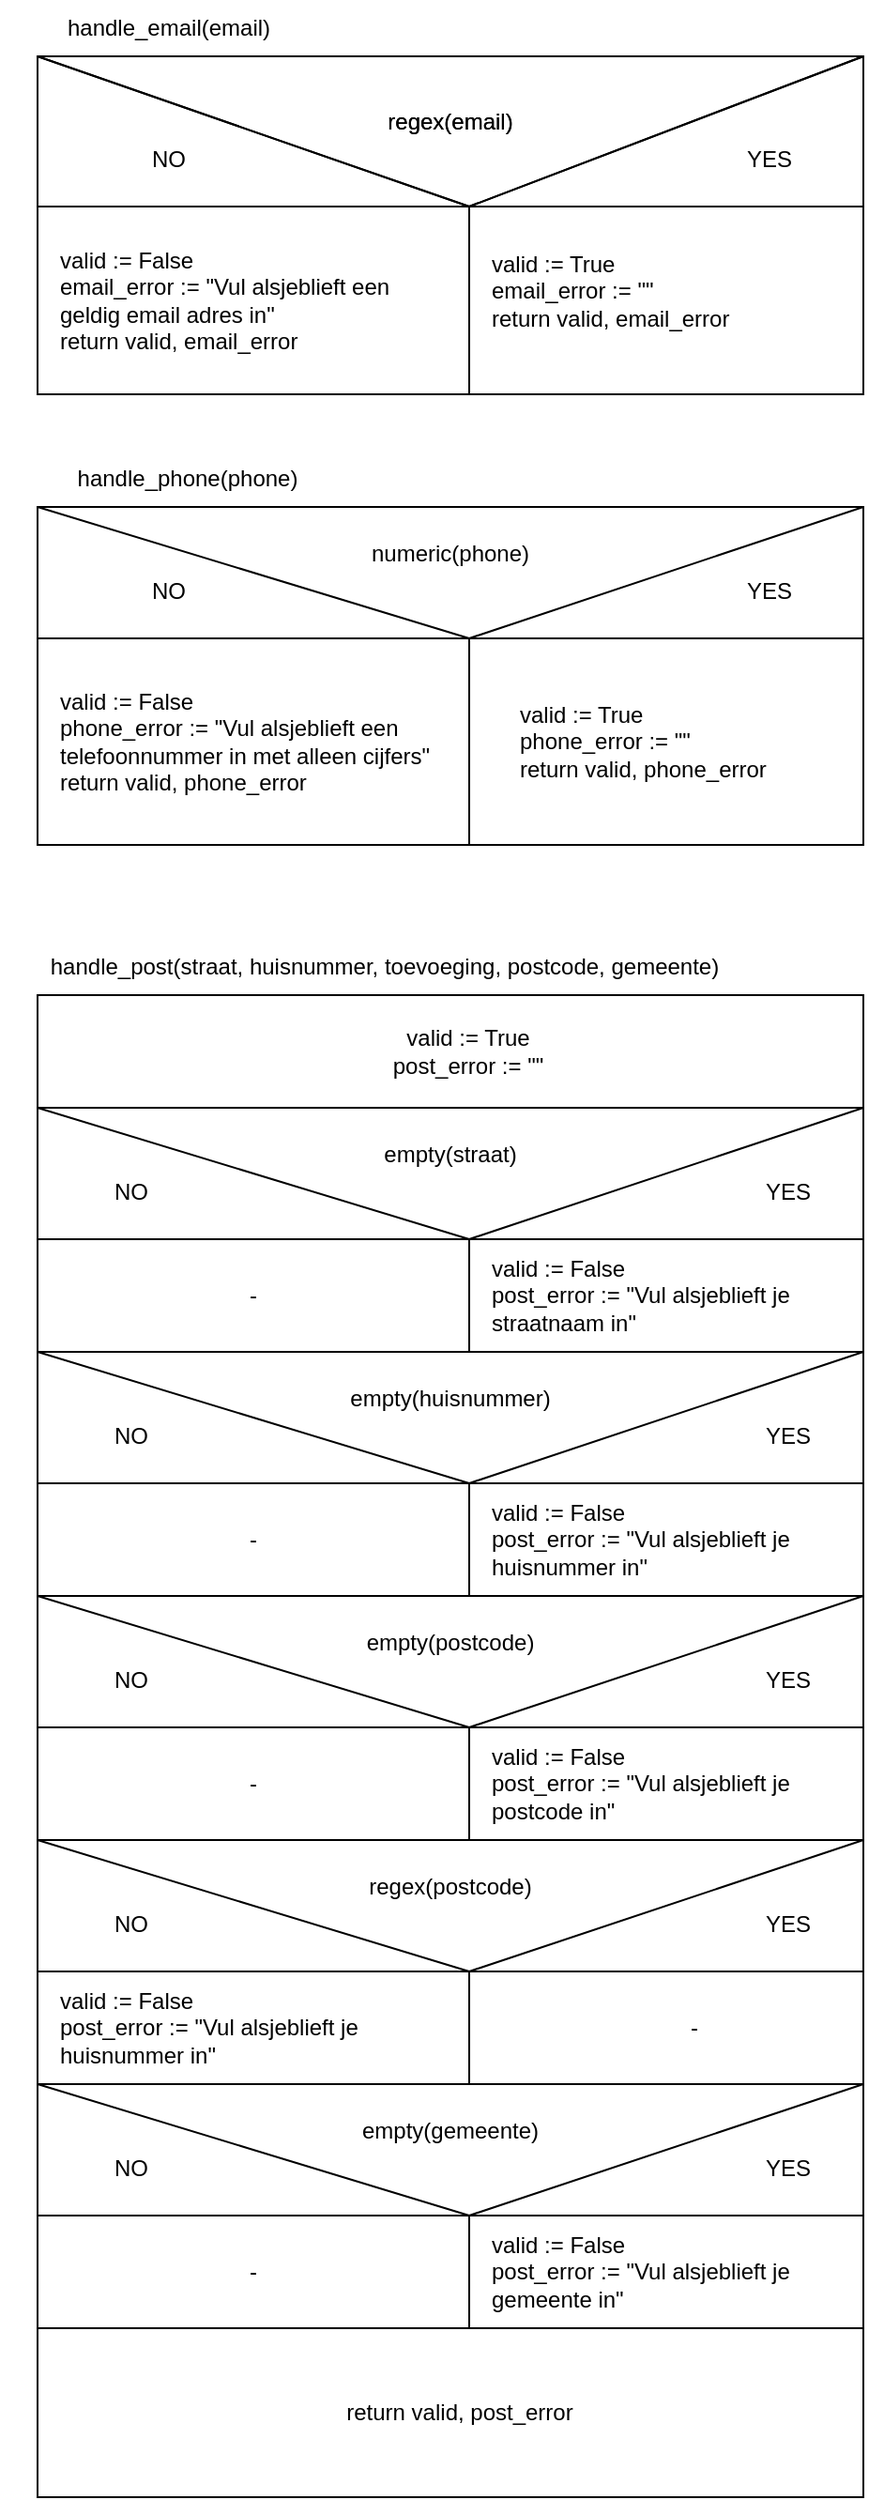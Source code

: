<mxfile>
    <diagram id="x2ejT5EVNbOWOBBeCwr7" name="Page-1">
        <mxGraphModel dx="1173" dy="423" grid="1" gridSize="10" guides="1" tooltips="1" connect="1" arrows="1" fold="1" page="1" pageScale="1" pageWidth="850" pageHeight="1100" math="0" shadow="0">
            <root>
                <mxCell id="0"/>
                <mxCell id="1" parent="0"/>
                <mxCell id="2" value="" style="rounded=0;whiteSpace=wrap;html=1;" vertex="1" parent="1">
                    <mxGeometry x="220" y="110" width="440" height="180" as="geometry"/>
                </mxCell>
                <mxCell id="4" value="" style="rounded=0;whiteSpace=wrap;html=1;" vertex="1" parent="1">
                    <mxGeometry x="220" y="190" width="230" height="100" as="geometry"/>
                </mxCell>
                <mxCell id="5" value="" style="rounded=0;whiteSpace=wrap;html=1;" vertex="1" parent="1">
                    <mxGeometry x="450" y="190" width="210" height="100" as="geometry"/>
                </mxCell>
                <mxCell id="7" value="" style="endArrow=none;html=1;exitX=1;exitY=0;exitDx=0;exitDy=0;entryX=1;entryY=0;entryDx=0;entryDy=0;" edge="1" parent="1" source="4" target="2">
                    <mxGeometry width="50" height="50" relative="1" as="geometry">
                        <mxPoint x="400" y="180" as="sourcePoint"/>
                        <mxPoint x="450" y="130" as="targetPoint"/>
                    </mxGeometry>
                </mxCell>
                <mxCell id="8" value="" style="endArrow=none;html=1;exitX=1;exitY=0;exitDx=0;exitDy=0;entryX=0;entryY=0;entryDx=0;entryDy=0;" edge="1" parent="1" source="4" target="2">
                    <mxGeometry width="50" height="50" relative="1" as="geometry">
                        <mxPoint x="400" y="180" as="sourcePoint"/>
                        <mxPoint x="450" y="130" as="targetPoint"/>
                    </mxGeometry>
                </mxCell>
                <mxCell id="9" value="regex(email)" style="text;html=1;strokeColor=none;fillColor=none;align=center;verticalAlign=middle;whiteSpace=wrap;rounded=0;" vertex="1" parent="1">
                    <mxGeometry x="410" y="130" width="60" height="30" as="geometry"/>
                </mxCell>
                <mxCell id="10" value="NO" style="text;html=1;strokeColor=none;fillColor=none;align=center;verticalAlign=middle;whiteSpace=wrap;rounded=0;" vertex="1" parent="1">
                    <mxGeometry x="260" y="150" width="60" height="30" as="geometry"/>
                </mxCell>
                <mxCell id="11" value="valid := False&lt;br&gt;email_error := &quot;Vul alsjeblieft een geldig email adres in&quot;&lt;br&gt;return valid, email_error" style="text;html=1;strokeColor=none;fillColor=none;align=left;verticalAlign=middle;whiteSpace=wrap;rounded=0;" vertex="1" parent="1">
                    <mxGeometry x="230" y="200" width="210" height="80" as="geometry"/>
                </mxCell>
                <mxCell id="12" value="valid := True&lt;br&gt;email_error := &quot;&quot;&lt;br&gt;return valid, email_error" style="text;html=1;strokeColor=none;fillColor=none;align=left;verticalAlign=middle;whiteSpace=wrap;rounded=0;" vertex="1" parent="1">
                    <mxGeometry x="460" y="220" width="160" height="30" as="geometry"/>
                </mxCell>
                <mxCell id="13" value="" style="rounded=0;whiteSpace=wrap;html=1;" vertex="1" parent="1">
                    <mxGeometry x="220" y="350" width="440" height="180" as="geometry"/>
                </mxCell>
                <mxCell id="14" value="handle_phone(phone)" style="text;html=1;strokeColor=none;fillColor=none;align=center;verticalAlign=middle;whiteSpace=wrap;rounded=0;" vertex="1" parent="1">
                    <mxGeometry x="270" y="320" width="60" height="30" as="geometry"/>
                </mxCell>
                <mxCell id="15" value="numeric(phone)" style="text;html=1;strokeColor=none;fillColor=none;align=center;verticalAlign=middle;whiteSpace=wrap;rounded=0;" vertex="1" parent="1">
                    <mxGeometry x="410" y="360" width="60" height="30" as="geometry"/>
                </mxCell>
                <mxCell id="17" value="" style="rounded=0;whiteSpace=wrap;html=1;" vertex="1" parent="1">
                    <mxGeometry x="220" y="420" width="230" height="110" as="geometry"/>
                </mxCell>
                <mxCell id="18" value="" style="rounded=0;whiteSpace=wrap;html=1;" vertex="1" parent="1">
                    <mxGeometry x="450" y="420" width="210" height="110" as="geometry"/>
                </mxCell>
                <mxCell id="19" value="" style="endArrow=none;html=1;exitX=0;exitY=0;exitDx=0;exitDy=0;entryX=1;entryY=0;entryDx=0;entryDy=0;" edge="1" parent="1" source="18" target="13">
                    <mxGeometry width="50" height="50" relative="1" as="geometry">
                        <mxPoint x="400" y="290" as="sourcePoint"/>
                        <mxPoint x="450" y="240" as="targetPoint"/>
                    </mxGeometry>
                </mxCell>
                <mxCell id="20" value="" style="endArrow=none;html=1;exitX=0;exitY=0;exitDx=0;exitDy=0;entryX=0;entryY=0;entryDx=0;entryDy=0;" edge="1" parent="1" source="13" target="18">
                    <mxGeometry width="50" height="50" relative="1" as="geometry">
                        <mxPoint x="400" y="290" as="sourcePoint"/>
                        <mxPoint x="450" y="240" as="targetPoint"/>
                    </mxGeometry>
                </mxCell>
                <mxCell id="22" value="YES" style="text;html=1;strokeColor=none;fillColor=none;align=center;verticalAlign=middle;whiteSpace=wrap;rounded=0;" vertex="1" parent="1">
                    <mxGeometry x="580" y="380" width="60" height="30" as="geometry"/>
                </mxCell>
                <mxCell id="24" value="YES" style="text;html=1;strokeColor=none;fillColor=none;align=center;verticalAlign=middle;whiteSpace=wrap;rounded=0;" vertex="1" parent="1">
                    <mxGeometry x="580" y="150" width="60" height="30" as="geometry"/>
                </mxCell>
                <mxCell id="25" value="NO" style="text;html=1;strokeColor=none;fillColor=none;align=center;verticalAlign=middle;whiteSpace=wrap;rounded=0;" vertex="1" parent="1">
                    <mxGeometry x="260" y="380" width="60" height="30" as="geometry"/>
                </mxCell>
                <mxCell id="27" value="valid := False&lt;br&gt;phone_error := &quot;Vul alsjeblieft een telefoonnummer in met alleen cijfers&quot;&lt;br&gt;return valid, phone_error" style="text;html=1;strokeColor=none;fillColor=none;align=left;verticalAlign=middle;whiteSpace=wrap;rounded=0;" vertex="1" parent="1">
                    <mxGeometry x="230" y="460" width="270" height="30" as="geometry"/>
                </mxCell>
                <mxCell id="29" value="" style="rounded=0;whiteSpace=wrap;html=1;" vertex="1" parent="1">
                    <mxGeometry x="220" y="670" width="440" height="740" as="geometry"/>
                </mxCell>
                <mxCell id="30" value="" style="rounded=0;whiteSpace=wrap;html=1;" vertex="1" parent="1">
                    <mxGeometry x="220" y="740" width="230" height="60" as="geometry"/>
                </mxCell>
                <mxCell id="31" value="" style="endArrow=none;html=1;exitX=1;exitY=0;exitDx=0;exitDy=0;entryX=1;entryY=0;entryDx=0;entryDy=0;" edge="1" parent="1" source="30" target="29">
                    <mxGeometry width="50" height="50" relative="1" as="geometry">
                        <mxPoint x="400" y="540" as="sourcePoint"/>
                        <mxPoint x="450" y="490" as="targetPoint"/>
                    </mxGeometry>
                </mxCell>
                <mxCell id="32" value="" style="endArrow=none;html=1;exitX=0;exitY=0;exitDx=0;exitDy=0;entryX=1;entryY=0;entryDx=0;entryDy=0;" edge="1" parent="1" source="29" target="30">
                    <mxGeometry width="50" height="50" relative="1" as="geometry">
                        <mxPoint x="400" y="540" as="sourcePoint"/>
                        <mxPoint x="450" y="490" as="targetPoint"/>
                    </mxGeometry>
                </mxCell>
                <mxCell id="33" value="handle_post(straat, huisnummer, toevoeging, postcode, gemeente)" style="text;html=1;strokeColor=none;fillColor=none;align=center;verticalAlign=middle;whiteSpace=wrap;rounded=0;" vertex="1" parent="1">
                    <mxGeometry x="210" y="580" width="390" height="30" as="geometry"/>
                </mxCell>
                <mxCell id="34" value="" style="rounded=0;whiteSpace=wrap;html=1;" vertex="1" parent="1">
                    <mxGeometry x="450" y="740" width="210" height="60" as="geometry"/>
                </mxCell>
                <mxCell id="35" value="empty(straat)" style="text;html=1;strokeColor=none;fillColor=none;align=center;verticalAlign=middle;whiteSpace=wrap;rounded=0;" vertex="1" parent="1">
                    <mxGeometry x="410" y="680" width="60" height="30" as="geometry"/>
                </mxCell>
                <mxCell id="36" value="NO" style="text;html=1;strokeColor=none;fillColor=none;align=center;verticalAlign=middle;whiteSpace=wrap;rounded=0;" vertex="1" parent="1">
                    <mxGeometry x="240" y="700" width="60" height="30" as="geometry"/>
                </mxCell>
                <mxCell id="37" value="YES" style="text;html=1;strokeColor=none;fillColor=none;align=center;verticalAlign=middle;whiteSpace=wrap;rounded=0;" vertex="1" parent="1">
                    <mxGeometry x="590" y="700" width="60" height="30" as="geometry"/>
                </mxCell>
                <mxCell id="38" value="" style="rounded=0;whiteSpace=wrap;html=1;" vertex="1" parent="1">
                    <mxGeometry x="220" y="610" width="440" height="60" as="geometry"/>
                </mxCell>
                <mxCell id="39" value="valid := True&lt;br&gt;post_error := &quot;&quot;" style="text;html=1;strokeColor=none;fillColor=none;align=center;verticalAlign=middle;whiteSpace=wrap;rounded=0;" vertex="1" parent="1">
                    <mxGeometry x="367.5" y="620" width="162.5" height="40" as="geometry"/>
                </mxCell>
                <mxCell id="40" value="valid := False&lt;br&gt;post_error := &quot;Vul alsjeblieft je straatnaam in&quot;" style="text;html=1;strokeColor=none;fillColor=none;align=left;verticalAlign=middle;whiteSpace=wrap;rounded=0;" vertex="1" parent="1">
                    <mxGeometry x="460" y="740" width="210" height="60" as="geometry"/>
                </mxCell>
                <mxCell id="43" value="-" style="text;html=1;strokeColor=none;fillColor=none;align=center;verticalAlign=middle;whiteSpace=wrap;rounded=0;" vertex="1" parent="1">
                    <mxGeometry x="305" y="755" width="60" height="30" as="geometry"/>
                </mxCell>
                <mxCell id="44" value="" style="rounded=0;whiteSpace=wrap;html=1;" vertex="1" parent="1">
                    <mxGeometry x="220" y="870" width="230" height="60" as="geometry"/>
                </mxCell>
                <mxCell id="45" value="" style="endArrow=none;html=1;exitX=1;exitY=0;exitDx=0;exitDy=0;entryX=1;entryY=0;entryDx=0;entryDy=0;" edge="1" parent="1" source="44">
                    <mxGeometry width="50" height="50" relative="1" as="geometry">
                        <mxPoint x="400" y="670" as="sourcePoint"/>
                        <mxPoint x="660" y="800" as="targetPoint"/>
                    </mxGeometry>
                </mxCell>
                <mxCell id="46" value="" style="endArrow=none;html=1;exitX=0;exitY=0;exitDx=0;exitDy=0;entryX=1;entryY=0;entryDx=0;entryDy=0;" edge="1" parent="1" target="44">
                    <mxGeometry width="50" height="50" relative="1" as="geometry">
                        <mxPoint x="220" y="800" as="sourcePoint"/>
                        <mxPoint x="450" y="620" as="targetPoint"/>
                    </mxGeometry>
                </mxCell>
                <mxCell id="47" value="empty(huisnummer)" style="text;html=1;strokeColor=none;fillColor=none;align=center;verticalAlign=middle;whiteSpace=wrap;rounded=0;" vertex="1" parent="1">
                    <mxGeometry x="410" y="810" width="60" height="30" as="geometry"/>
                </mxCell>
                <mxCell id="48" value="NO" style="text;html=1;strokeColor=none;fillColor=none;align=center;verticalAlign=middle;whiteSpace=wrap;rounded=0;" vertex="1" parent="1">
                    <mxGeometry x="240" y="830" width="60" height="30" as="geometry"/>
                </mxCell>
                <mxCell id="49" value="YES" style="text;html=1;strokeColor=none;fillColor=none;align=center;verticalAlign=middle;whiteSpace=wrap;rounded=0;" vertex="1" parent="1">
                    <mxGeometry x="590" y="830" width="60" height="30" as="geometry"/>
                </mxCell>
                <mxCell id="51" value="-" style="text;html=1;strokeColor=none;fillColor=none;align=center;verticalAlign=middle;whiteSpace=wrap;rounded=0;" vertex="1" parent="1">
                    <mxGeometry x="305" y="885" width="60" height="30" as="geometry"/>
                </mxCell>
                <mxCell id="52" value="" style="rounded=0;whiteSpace=wrap;html=1;" vertex="1" parent="1">
                    <mxGeometry x="450" y="870" width="210" height="60" as="geometry"/>
                </mxCell>
                <mxCell id="50" value="valid := False&lt;br&gt;post_error := &quot;Vul alsjeblieft je huisnummer in&quot;" style="text;html=1;strokeColor=none;fillColor=none;align=left;verticalAlign=middle;whiteSpace=wrap;rounded=0;" vertex="1" parent="1">
                    <mxGeometry x="460" y="870" width="190" height="60" as="geometry"/>
                </mxCell>
                <mxCell id="53" value="" style="rounded=0;whiteSpace=wrap;html=1;" vertex="1" parent="1">
                    <mxGeometry x="220" y="1000" width="230" height="60" as="geometry"/>
                </mxCell>
                <mxCell id="54" value="" style="endArrow=none;html=1;exitX=1;exitY=0;exitDx=0;exitDy=0;entryX=1;entryY=0;entryDx=0;entryDy=0;" edge="1" parent="1" source="53">
                    <mxGeometry width="50" height="50" relative="1" as="geometry">
                        <mxPoint x="400" y="800" as="sourcePoint"/>
                        <mxPoint x="660" y="930" as="targetPoint"/>
                    </mxGeometry>
                </mxCell>
                <mxCell id="55" value="" style="endArrow=none;html=1;exitX=0;exitY=0;exitDx=0;exitDy=0;entryX=1;entryY=0;entryDx=0;entryDy=0;" edge="1" parent="1" target="53">
                    <mxGeometry width="50" height="50" relative="1" as="geometry">
                        <mxPoint x="220" y="930" as="sourcePoint"/>
                        <mxPoint x="450" y="750" as="targetPoint"/>
                    </mxGeometry>
                </mxCell>
                <mxCell id="56" value="empty(postcode)" style="text;html=1;strokeColor=none;fillColor=none;align=center;verticalAlign=middle;whiteSpace=wrap;rounded=0;" vertex="1" parent="1">
                    <mxGeometry x="410" y="940" width="60" height="30" as="geometry"/>
                </mxCell>
                <mxCell id="57" value="NO" style="text;html=1;strokeColor=none;fillColor=none;align=center;verticalAlign=middle;whiteSpace=wrap;rounded=0;" vertex="1" parent="1">
                    <mxGeometry x="240" y="960" width="60" height="30" as="geometry"/>
                </mxCell>
                <mxCell id="58" value="YES" style="text;html=1;strokeColor=none;fillColor=none;align=center;verticalAlign=middle;whiteSpace=wrap;rounded=0;" vertex="1" parent="1">
                    <mxGeometry x="590" y="960" width="60" height="30" as="geometry"/>
                </mxCell>
                <mxCell id="59" value="-" style="text;html=1;strokeColor=none;fillColor=none;align=center;verticalAlign=middle;whiteSpace=wrap;rounded=0;" vertex="1" parent="1">
                    <mxGeometry x="305" y="1015" width="60" height="30" as="geometry"/>
                </mxCell>
                <mxCell id="61" value="" style="rounded=0;whiteSpace=wrap;html=1;" vertex="1" parent="1">
                    <mxGeometry x="450" y="1000" width="210" height="60" as="geometry"/>
                </mxCell>
                <mxCell id="60" value="valid := False&lt;br&gt;post_error := &quot;Vul alsjeblieft je postcode in&quot;" style="text;html=1;strokeColor=none;fillColor=none;align=left;verticalAlign=middle;whiteSpace=wrap;rounded=0;" vertex="1" parent="1">
                    <mxGeometry x="460" y="1000" width="190" height="60" as="geometry"/>
                </mxCell>
                <mxCell id="62" value="" style="rounded=0;whiteSpace=wrap;html=1;" vertex="1" parent="1">
                    <mxGeometry x="220" y="1130" width="230" height="60" as="geometry"/>
                </mxCell>
                <mxCell id="63" value="" style="endArrow=none;html=1;exitX=1;exitY=0;exitDx=0;exitDy=0;entryX=1;entryY=0;entryDx=0;entryDy=0;" edge="1" parent="1" source="62">
                    <mxGeometry width="50" height="50" relative="1" as="geometry">
                        <mxPoint x="400" y="930" as="sourcePoint"/>
                        <mxPoint x="660" y="1060" as="targetPoint"/>
                    </mxGeometry>
                </mxCell>
                <mxCell id="64" value="" style="endArrow=none;html=1;exitX=0;exitY=0;exitDx=0;exitDy=0;entryX=1;entryY=0;entryDx=0;entryDy=0;" edge="1" parent="1" target="62">
                    <mxGeometry width="50" height="50" relative="1" as="geometry">
                        <mxPoint x="220" y="1060" as="sourcePoint"/>
                        <mxPoint x="450" y="880" as="targetPoint"/>
                    </mxGeometry>
                </mxCell>
                <mxCell id="65" value="regex(postcode)" style="text;html=1;strokeColor=none;fillColor=none;align=center;verticalAlign=middle;whiteSpace=wrap;rounded=0;" vertex="1" parent="1">
                    <mxGeometry x="410" y="1070" width="60" height="30" as="geometry"/>
                </mxCell>
                <mxCell id="66" value="NO" style="text;html=1;strokeColor=none;fillColor=none;align=center;verticalAlign=middle;whiteSpace=wrap;rounded=0;" vertex="1" parent="1">
                    <mxGeometry x="240" y="1090" width="60" height="30" as="geometry"/>
                </mxCell>
                <mxCell id="67" value="YES" style="text;html=1;strokeColor=none;fillColor=none;align=center;verticalAlign=middle;whiteSpace=wrap;rounded=0;" vertex="1" parent="1">
                    <mxGeometry x="590" y="1090" width="60" height="30" as="geometry"/>
                </mxCell>
                <mxCell id="69" value="valid := False&lt;br&gt;post_error := &quot;Vul alsjeblieft je huisnummer in&quot;" style="text;html=1;strokeColor=none;fillColor=none;align=left;verticalAlign=middle;whiteSpace=wrap;rounded=0;" vertex="1" parent="1">
                    <mxGeometry x="230" y="1130" width="190" height="60" as="geometry"/>
                </mxCell>
                <mxCell id="70" value="" style="rounded=0;whiteSpace=wrap;html=1;" vertex="1" parent="1">
                    <mxGeometry x="450" y="1130" width="210" height="60" as="geometry"/>
                </mxCell>
                <mxCell id="68" value="-" style="text;html=1;strokeColor=none;fillColor=none;align=center;verticalAlign=middle;whiteSpace=wrap;rounded=0;" vertex="1" parent="1">
                    <mxGeometry x="540" y="1145" width="60" height="30" as="geometry"/>
                </mxCell>
                <mxCell id="71" value="" style="rounded=0;whiteSpace=wrap;html=1;" vertex="1" parent="1">
                    <mxGeometry x="220" y="1260" width="230" height="60" as="geometry"/>
                </mxCell>
                <mxCell id="72" value="" style="endArrow=none;html=1;exitX=1;exitY=0;exitDx=0;exitDy=0;entryX=1;entryY=0;entryDx=0;entryDy=0;" edge="1" parent="1" source="71">
                    <mxGeometry width="50" height="50" relative="1" as="geometry">
                        <mxPoint x="400" y="1060" as="sourcePoint"/>
                        <mxPoint x="660" y="1190" as="targetPoint"/>
                    </mxGeometry>
                </mxCell>
                <mxCell id="73" value="" style="endArrow=none;html=1;exitX=0;exitY=0;exitDx=0;exitDy=0;entryX=1;entryY=0;entryDx=0;entryDy=0;" edge="1" parent="1" target="71">
                    <mxGeometry width="50" height="50" relative="1" as="geometry">
                        <mxPoint x="220" y="1190" as="sourcePoint"/>
                        <mxPoint x="450" y="1010" as="targetPoint"/>
                    </mxGeometry>
                </mxCell>
                <mxCell id="74" value="empty(gemeente)" style="text;html=1;strokeColor=none;fillColor=none;align=center;verticalAlign=middle;whiteSpace=wrap;rounded=0;" vertex="1" parent="1">
                    <mxGeometry x="410" y="1200" width="60" height="30" as="geometry"/>
                </mxCell>
                <mxCell id="75" value="NO" style="text;html=1;strokeColor=none;fillColor=none;align=center;verticalAlign=middle;whiteSpace=wrap;rounded=0;" vertex="1" parent="1">
                    <mxGeometry x="240" y="1220" width="60" height="30" as="geometry"/>
                </mxCell>
                <mxCell id="76" value="YES" style="text;html=1;strokeColor=none;fillColor=none;align=center;verticalAlign=middle;whiteSpace=wrap;rounded=0;" vertex="1" parent="1">
                    <mxGeometry x="590" y="1220" width="60" height="30" as="geometry"/>
                </mxCell>
                <mxCell id="77" value="-" style="text;html=1;strokeColor=none;fillColor=none;align=center;verticalAlign=middle;whiteSpace=wrap;rounded=0;" vertex="1" parent="1">
                    <mxGeometry x="305" y="1275" width="60" height="30" as="geometry"/>
                </mxCell>
                <mxCell id="79" value="" style="rounded=0;whiteSpace=wrap;html=1;" vertex="1" parent="1">
                    <mxGeometry x="450" y="1260" width="210" height="60" as="geometry"/>
                </mxCell>
                <mxCell id="78" value="valid := False&lt;br&gt;post_error := &quot;Vul alsjeblieft je gemeente in&quot;" style="text;html=1;strokeColor=none;fillColor=none;align=left;verticalAlign=middle;whiteSpace=wrap;rounded=0;" vertex="1" parent="1">
                    <mxGeometry x="460" y="1260" width="190" height="60" as="geometry"/>
                </mxCell>
                <mxCell id="80" value="return valid, post_error" style="text;html=1;strokeColor=none;fillColor=none;align=center;verticalAlign=middle;whiteSpace=wrap;rounded=0;" vertex="1" parent="1">
                    <mxGeometry x="320" y="1350" width="250" height="30" as="geometry"/>
                </mxCell>
                <mxCell id="82" value="handle_email(email)" style="text;html=1;strokeColor=none;fillColor=none;align=center;verticalAlign=middle;whiteSpace=wrap;rounded=0;" vertex="1" parent="1">
                    <mxGeometry x="200" y="80" width="180" height="30" as="geometry"/>
                </mxCell>
                <mxCell id="83" value="" style="endArrow=none;html=1;exitX=1;exitY=0;exitDx=0;exitDy=0;entryX=0;entryY=0;entryDx=0;entryDy=0;" edge="1" parent="1">
                    <mxGeometry width="50" height="50" relative="1" as="geometry">
                        <mxPoint x="450" y="190" as="sourcePoint"/>
                        <mxPoint x="220.0" y="110" as="targetPoint"/>
                    </mxGeometry>
                </mxCell>
                <mxCell id="84" value="" style="endArrow=none;html=1;exitX=1;exitY=0;exitDx=0;exitDy=0;entryX=1;entryY=0;entryDx=0;entryDy=0;" edge="1" parent="1">
                    <mxGeometry width="50" height="50" relative="1" as="geometry">
                        <mxPoint x="450" y="190" as="sourcePoint"/>
                        <mxPoint x="660" y="110" as="targetPoint"/>
                    </mxGeometry>
                </mxCell>
                <mxCell id="85" value="regex(email)" style="text;html=1;strokeColor=none;fillColor=none;align=center;verticalAlign=middle;whiteSpace=wrap;rounded=0;" vertex="1" parent="1">
                    <mxGeometry x="410" y="130" width="60" height="30" as="geometry"/>
                </mxCell>
                <mxCell id="88" value="valid := True&lt;br&gt;phone_error := &quot;&quot;&lt;br&gt;return valid, phone_error" style="text;html=1;strokeColor=none;fillColor=none;align=left;verticalAlign=middle;whiteSpace=wrap;rounded=0;" vertex="1" parent="1">
                    <mxGeometry x="475" y="460" width="160" height="30" as="geometry"/>
                </mxCell>
            </root>
        </mxGraphModel>
    </diagram>
</mxfile>